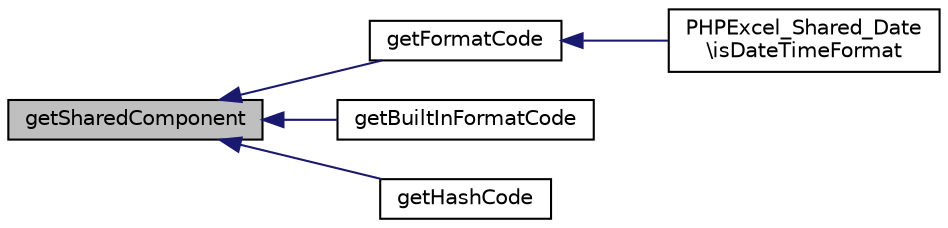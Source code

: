 digraph "getSharedComponent"
{
  edge [fontname="Helvetica",fontsize="10",labelfontname="Helvetica",labelfontsize="10"];
  node [fontname="Helvetica",fontsize="10",shape=record];
  rankdir="LR";
  Node41 [label="getSharedComponent",height=0.2,width=0.4,color="black", fillcolor="grey75", style="filled", fontcolor="black"];
  Node41 -> Node42 [dir="back",color="midnightblue",fontsize="10",style="solid",fontname="Helvetica"];
  Node42 [label="getFormatCode",height=0.2,width=0.4,color="black", fillcolor="white", style="filled",URL="$class_p_h_p_excel___style___number_format.html#af6e07a1b93c978b09ff8e2963d22f7f2"];
  Node42 -> Node43 [dir="back",color="midnightblue",fontsize="10",style="solid",fontname="Helvetica"];
  Node43 [label="PHPExcel_Shared_Date\l\\isDateTimeFormat",height=0.2,width=0.4,color="black", fillcolor="white", style="filled",URL="$class_p_h_p_excel___shared___date.html#aee6c00b5da0996bce84a29918cab620d"];
  Node41 -> Node44 [dir="back",color="midnightblue",fontsize="10",style="solid",fontname="Helvetica"];
  Node44 [label="getBuiltInFormatCode",height=0.2,width=0.4,color="black", fillcolor="white", style="filled",URL="$class_p_h_p_excel___style___number_format.html#a95dae4ea9fff9ba21c1fce61a35a9537"];
  Node41 -> Node45 [dir="back",color="midnightblue",fontsize="10",style="solid",fontname="Helvetica"];
  Node45 [label="getHashCode",height=0.2,width=0.4,color="black", fillcolor="white", style="filled",URL="$class_p_h_p_excel___style___number_format.html#a565572289c60df45d1198602c6f93a8a"];
}
